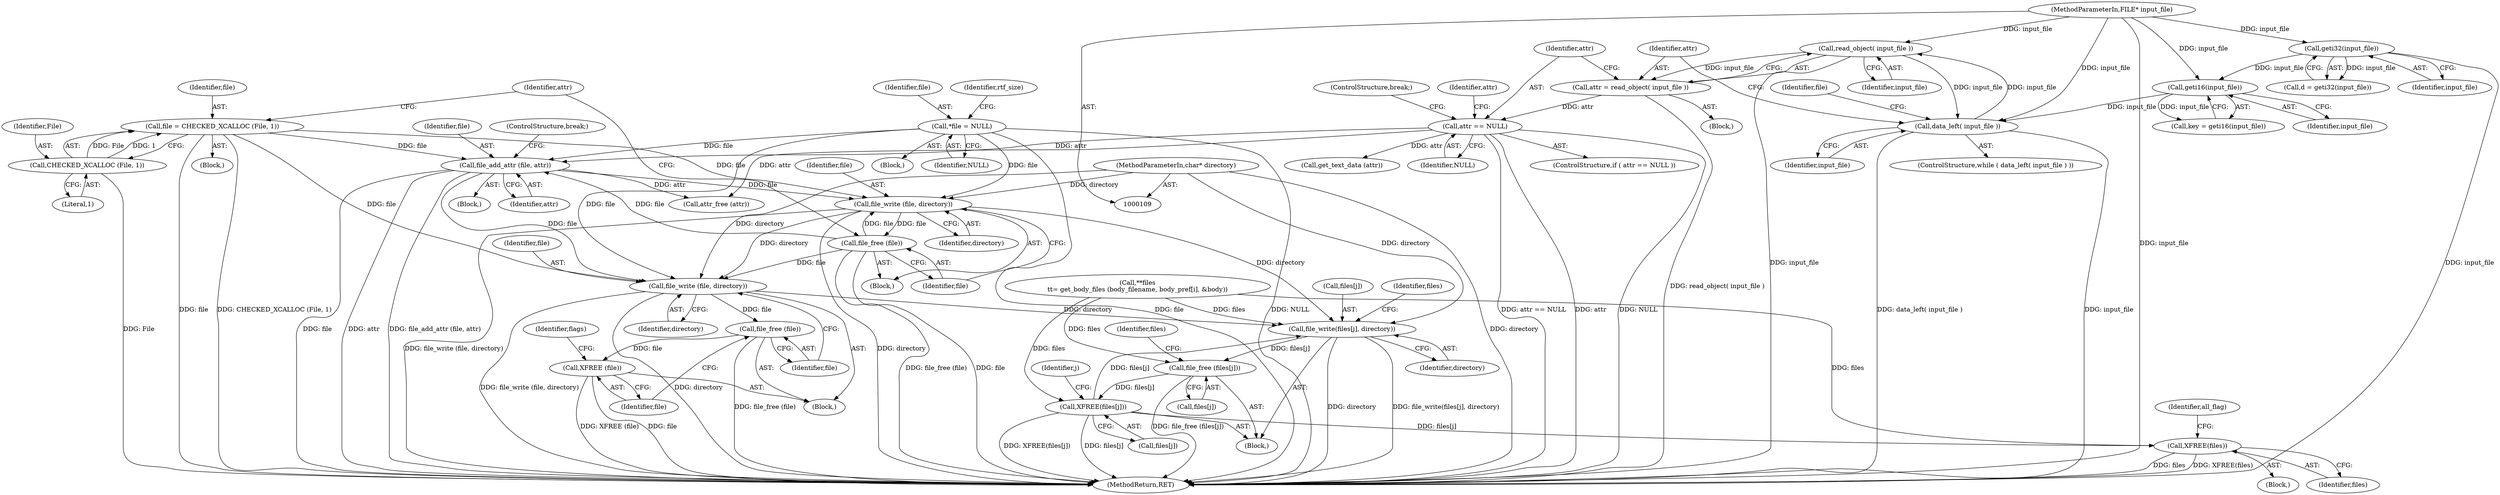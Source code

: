 digraph "0_tnef_8dccf79857ceeb7a6d3e42c1e762e7b865d5344d_1@API" {
"1000321" [label="(Call,file_write (file, directory))"];
"1000300" [label="(Call,file_add_attr (file, attr))"];
"1000195" [label="(Call,file = CHECKED_XCALLOC (File, 1))"];
"1000197" [label="(Call,CHECKED_XCALLOC (File, 1))"];
"1000191" [label="(Call,file_free (file))"];
"1000188" [label="(Call,file_write (file, directory))"];
"1000123" [label="(Call,*file = NULL)"];
"1000111" [label="(MethodParameterIn,char* directory)"];
"1000174" [label="(Call,attr == NULL)"];
"1000169" [label="(Call,attr = read_object( input_file ))"];
"1000171" [label="(Call,read_object( input_file ))"];
"1000166" [label="(Call,data_left( input_file ))"];
"1000160" [label="(Call,geti16(input_file))"];
"1000146" [label="(Call,geti32(input_file))"];
"1000110" [label="(MethodParameterIn,FILE* input_file)"];
"1000324" [label="(Call,file_free (file))"];
"1000326" [label="(Call,XFREE (file))"];
"1000385" [label="(Call,file_write(files[j], directory))"];
"1000390" [label="(Call,file_free (files[j]))"];
"1000394" [label="(Call,XFREE(files[j]))"];
"1000398" [label="(Call,XFREE(files))"];
"1000204" [label="(Block,)"];
"1000173" [label="(ControlStructure,if ( attr == NULL ))"];
"1000190" [label="(Identifier,directory)"];
"1000161" [label="(Identifier,input_file)"];
"1000124" [label="(Identifier,file)"];
"1000177" [label="(ControlStructure,break;)"];
"1000194" [label="(Block,)"];
"1000330" [label="(Identifier,flags)"];
"1000385" [label="(Call,file_write(files[j], directory))"];
"1000192" [label="(Identifier,file)"];
"1000128" [label="(Identifier,rtf_size)"];
"1000321" [label="(Call,file_write (file, directory))"];
"1000168" [label="(Block,)"];
"1000389" [label="(Identifier,directory)"];
"1000324" [label="(Call,file_free (file))"];
"1000123" [label="(Call,*file = NULL)"];
"1000195" [label="(Call,file = CHECKED_XCALLOC (File, 1))"];
"1000390" [label="(Call,file_free (files[j]))"];
"1000383" [label="(Identifier,j)"];
"1000314" [label="(Call,attr_free (attr))"];
"1000125" [label="(Identifier,NULL)"];
"1000115" [label="(Block,)"];
"1000166" [label="(Call,data_left( input_file ))"];
"1000399" [label="(Identifier,files)"];
"1000386" [label="(Call,files[j])"];
"1000174" [label="(Call,attr == NULL)"];
"1000191" [label="(Call,file_free (file))"];
"1000198" [label="(Identifier,File)"];
"1000110" [label="(MethodParameterIn,FILE* input_file)"];
"1000187" [label="(Block,)"];
"1000217" [label="(Call,get_text_data (attr))"];
"1000171" [label="(Call,read_object( input_file ))"];
"1000327" [label="(Identifier,file)"];
"1000395" [label="(Call,files[j])"];
"1000392" [label="(Identifier,files)"];
"1000197" [label="(Call,CHECKED_XCALLOC (File, 1))"];
"1000144" [label="(Call,d = geti32(input_file))"];
"1000402" [label="(Identifier,all_flag)"];
"1000302" [label="(Identifier,attr)"];
"1000189" [label="(Identifier,file)"];
"1000176" [label="(Identifier,NULL)"];
"1000301" [label="(Identifier,file)"];
"1000170" [label="(Identifier,attr)"];
"1000384" [label="(Block,)"];
"1000146" [label="(Call,geti32(input_file))"];
"1000111" [label="(MethodParameterIn,char* directory)"];
"1000323" [label="(Identifier,directory)"];
"1000326" [label="(Call,XFREE (file))"];
"1000373" [label="(Block,)"];
"1000175" [label="(Identifier,attr)"];
"1000196" [label="(Identifier,file)"];
"1000319" [label="(Identifier,file)"];
"1000158" [label="(Call,key = geti16(input_file))"];
"1000362" [label="(Call,**files\n\t\t= get_body_files (body_filename, body_pref[i], &body))"];
"1000300" [label="(Call,file_add_attr (file, attr))"];
"1000303" [label="(ControlStructure,break;)"];
"1000325" [label="(Identifier,file)"];
"1000396" [label="(Identifier,files)"];
"1000398" [label="(Call,XFREE(files))"];
"1000448" [label="(MethodReturn,RET)"];
"1000188" [label="(Call,file_write (file, directory))"];
"1000172" [label="(Identifier,input_file)"];
"1000160" [label="(Call,geti16(input_file))"];
"1000147" [label="(Identifier,input_file)"];
"1000322" [label="(Identifier,file)"];
"1000202" [label="(Identifier,attr)"];
"1000181" [label="(Identifier,attr)"];
"1000167" [label="(Identifier,input_file)"];
"1000394" [label="(Call,XFREE(files[j]))"];
"1000199" [label="(Literal,1)"];
"1000169" [label="(Call,attr = read_object( input_file ))"];
"1000391" [label="(Call,files[j])"];
"1000320" [label="(Block,)"];
"1000165" [label="(ControlStructure,while ( data_left( input_file ) ))"];
"1000321" -> "1000320"  [label="AST: "];
"1000321" -> "1000323"  [label="CFG: "];
"1000322" -> "1000321"  [label="AST: "];
"1000323" -> "1000321"  [label="AST: "];
"1000325" -> "1000321"  [label="CFG: "];
"1000321" -> "1000448"  [label="DDG: directory"];
"1000321" -> "1000448"  [label="DDG: file_write (file, directory)"];
"1000300" -> "1000321"  [label="DDG: file"];
"1000195" -> "1000321"  [label="DDG: file"];
"1000191" -> "1000321"  [label="DDG: file"];
"1000123" -> "1000321"  [label="DDG: file"];
"1000188" -> "1000321"  [label="DDG: directory"];
"1000111" -> "1000321"  [label="DDG: directory"];
"1000321" -> "1000324"  [label="DDG: file"];
"1000321" -> "1000385"  [label="DDG: directory"];
"1000300" -> "1000204"  [label="AST: "];
"1000300" -> "1000302"  [label="CFG: "];
"1000301" -> "1000300"  [label="AST: "];
"1000302" -> "1000300"  [label="AST: "];
"1000303" -> "1000300"  [label="CFG: "];
"1000300" -> "1000448"  [label="DDG: file"];
"1000300" -> "1000448"  [label="DDG: attr"];
"1000300" -> "1000448"  [label="DDG: file_add_attr (file, attr)"];
"1000300" -> "1000188"  [label="DDG: file"];
"1000195" -> "1000300"  [label="DDG: file"];
"1000191" -> "1000300"  [label="DDG: file"];
"1000123" -> "1000300"  [label="DDG: file"];
"1000174" -> "1000300"  [label="DDG: attr"];
"1000300" -> "1000314"  [label="DDG: attr"];
"1000195" -> "1000194"  [label="AST: "];
"1000195" -> "1000197"  [label="CFG: "];
"1000196" -> "1000195"  [label="AST: "];
"1000197" -> "1000195"  [label="AST: "];
"1000202" -> "1000195"  [label="CFG: "];
"1000195" -> "1000448"  [label="DDG: CHECKED_XCALLOC (File, 1)"];
"1000195" -> "1000448"  [label="DDG: file"];
"1000195" -> "1000188"  [label="DDG: file"];
"1000197" -> "1000195"  [label="DDG: File"];
"1000197" -> "1000195"  [label="DDG: 1"];
"1000197" -> "1000199"  [label="CFG: "];
"1000198" -> "1000197"  [label="AST: "];
"1000199" -> "1000197"  [label="AST: "];
"1000197" -> "1000448"  [label="DDG: File"];
"1000191" -> "1000187"  [label="AST: "];
"1000191" -> "1000192"  [label="CFG: "];
"1000192" -> "1000191"  [label="AST: "];
"1000202" -> "1000191"  [label="CFG: "];
"1000191" -> "1000448"  [label="DDG: file_free (file)"];
"1000191" -> "1000448"  [label="DDG: file"];
"1000191" -> "1000188"  [label="DDG: file"];
"1000188" -> "1000191"  [label="DDG: file"];
"1000188" -> "1000187"  [label="AST: "];
"1000188" -> "1000190"  [label="CFG: "];
"1000189" -> "1000188"  [label="AST: "];
"1000190" -> "1000188"  [label="AST: "];
"1000192" -> "1000188"  [label="CFG: "];
"1000188" -> "1000448"  [label="DDG: file_write (file, directory)"];
"1000188" -> "1000448"  [label="DDG: directory"];
"1000123" -> "1000188"  [label="DDG: file"];
"1000111" -> "1000188"  [label="DDG: directory"];
"1000188" -> "1000385"  [label="DDG: directory"];
"1000123" -> "1000115"  [label="AST: "];
"1000123" -> "1000125"  [label="CFG: "];
"1000124" -> "1000123"  [label="AST: "];
"1000125" -> "1000123"  [label="AST: "];
"1000128" -> "1000123"  [label="CFG: "];
"1000123" -> "1000448"  [label="DDG: NULL"];
"1000123" -> "1000448"  [label="DDG: file"];
"1000111" -> "1000109"  [label="AST: "];
"1000111" -> "1000448"  [label="DDG: directory"];
"1000111" -> "1000385"  [label="DDG: directory"];
"1000174" -> "1000173"  [label="AST: "];
"1000174" -> "1000176"  [label="CFG: "];
"1000175" -> "1000174"  [label="AST: "];
"1000176" -> "1000174"  [label="AST: "];
"1000177" -> "1000174"  [label="CFG: "];
"1000181" -> "1000174"  [label="CFG: "];
"1000174" -> "1000448"  [label="DDG: NULL"];
"1000174" -> "1000448"  [label="DDG: attr == NULL"];
"1000174" -> "1000448"  [label="DDG: attr"];
"1000169" -> "1000174"  [label="DDG: attr"];
"1000174" -> "1000217"  [label="DDG: attr"];
"1000174" -> "1000314"  [label="DDG: attr"];
"1000169" -> "1000168"  [label="AST: "];
"1000169" -> "1000171"  [label="CFG: "];
"1000170" -> "1000169"  [label="AST: "];
"1000171" -> "1000169"  [label="AST: "];
"1000175" -> "1000169"  [label="CFG: "];
"1000169" -> "1000448"  [label="DDG: read_object( input_file )"];
"1000171" -> "1000169"  [label="DDG: input_file"];
"1000171" -> "1000172"  [label="CFG: "];
"1000172" -> "1000171"  [label="AST: "];
"1000171" -> "1000448"  [label="DDG: input_file"];
"1000171" -> "1000166"  [label="DDG: input_file"];
"1000166" -> "1000171"  [label="DDG: input_file"];
"1000110" -> "1000171"  [label="DDG: input_file"];
"1000166" -> "1000165"  [label="AST: "];
"1000166" -> "1000167"  [label="CFG: "];
"1000167" -> "1000166"  [label="AST: "];
"1000170" -> "1000166"  [label="CFG: "];
"1000319" -> "1000166"  [label="CFG: "];
"1000166" -> "1000448"  [label="DDG: data_left( input_file )"];
"1000166" -> "1000448"  [label="DDG: input_file"];
"1000160" -> "1000166"  [label="DDG: input_file"];
"1000110" -> "1000166"  [label="DDG: input_file"];
"1000160" -> "1000158"  [label="AST: "];
"1000160" -> "1000161"  [label="CFG: "];
"1000161" -> "1000160"  [label="AST: "];
"1000158" -> "1000160"  [label="CFG: "];
"1000160" -> "1000158"  [label="DDG: input_file"];
"1000146" -> "1000160"  [label="DDG: input_file"];
"1000110" -> "1000160"  [label="DDG: input_file"];
"1000146" -> "1000144"  [label="AST: "];
"1000146" -> "1000147"  [label="CFG: "];
"1000147" -> "1000146"  [label="AST: "];
"1000144" -> "1000146"  [label="CFG: "];
"1000146" -> "1000448"  [label="DDG: input_file"];
"1000146" -> "1000144"  [label="DDG: input_file"];
"1000110" -> "1000146"  [label="DDG: input_file"];
"1000110" -> "1000109"  [label="AST: "];
"1000110" -> "1000448"  [label="DDG: input_file"];
"1000324" -> "1000320"  [label="AST: "];
"1000324" -> "1000325"  [label="CFG: "];
"1000325" -> "1000324"  [label="AST: "];
"1000327" -> "1000324"  [label="CFG: "];
"1000324" -> "1000448"  [label="DDG: file_free (file)"];
"1000324" -> "1000326"  [label="DDG: file"];
"1000326" -> "1000320"  [label="AST: "];
"1000326" -> "1000327"  [label="CFG: "];
"1000327" -> "1000326"  [label="AST: "];
"1000330" -> "1000326"  [label="CFG: "];
"1000326" -> "1000448"  [label="DDG: XFREE (file)"];
"1000326" -> "1000448"  [label="DDG: file"];
"1000385" -> "1000384"  [label="AST: "];
"1000385" -> "1000389"  [label="CFG: "];
"1000386" -> "1000385"  [label="AST: "];
"1000389" -> "1000385"  [label="AST: "];
"1000392" -> "1000385"  [label="CFG: "];
"1000385" -> "1000448"  [label="DDG: directory"];
"1000385" -> "1000448"  [label="DDG: file_write(files[j], directory)"];
"1000362" -> "1000385"  [label="DDG: files"];
"1000394" -> "1000385"  [label="DDG: files[j]"];
"1000385" -> "1000390"  [label="DDG: files[j]"];
"1000390" -> "1000384"  [label="AST: "];
"1000390" -> "1000391"  [label="CFG: "];
"1000391" -> "1000390"  [label="AST: "];
"1000396" -> "1000390"  [label="CFG: "];
"1000390" -> "1000448"  [label="DDG: file_free (files[j])"];
"1000362" -> "1000390"  [label="DDG: files"];
"1000390" -> "1000394"  [label="DDG: files[j]"];
"1000394" -> "1000384"  [label="AST: "];
"1000394" -> "1000395"  [label="CFG: "];
"1000395" -> "1000394"  [label="AST: "];
"1000383" -> "1000394"  [label="CFG: "];
"1000394" -> "1000448"  [label="DDG: XFREE(files[j])"];
"1000394" -> "1000448"  [label="DDG: files[j]"];
"1000362" -> "1000394"  [label="DDG: files"];
"1000394" -> "1000398"  [label="DDG: files[j]"];
"1000398" -> "1000373"  [label="AST: "];
"1000398" -> "1000399"  [label="CFG: "];
"1000399" -> "1000398"  [label="AST: "];
"1000402" -> "1000398"  [label="CFG: "];
"1000398" -> "1000448"  [label="DDG: XFREE(files)"];
"1000398" -> "1000448"  [label="DDG: files"];
"1000362" -> "1000398"  [label="DDG: files"];
}
